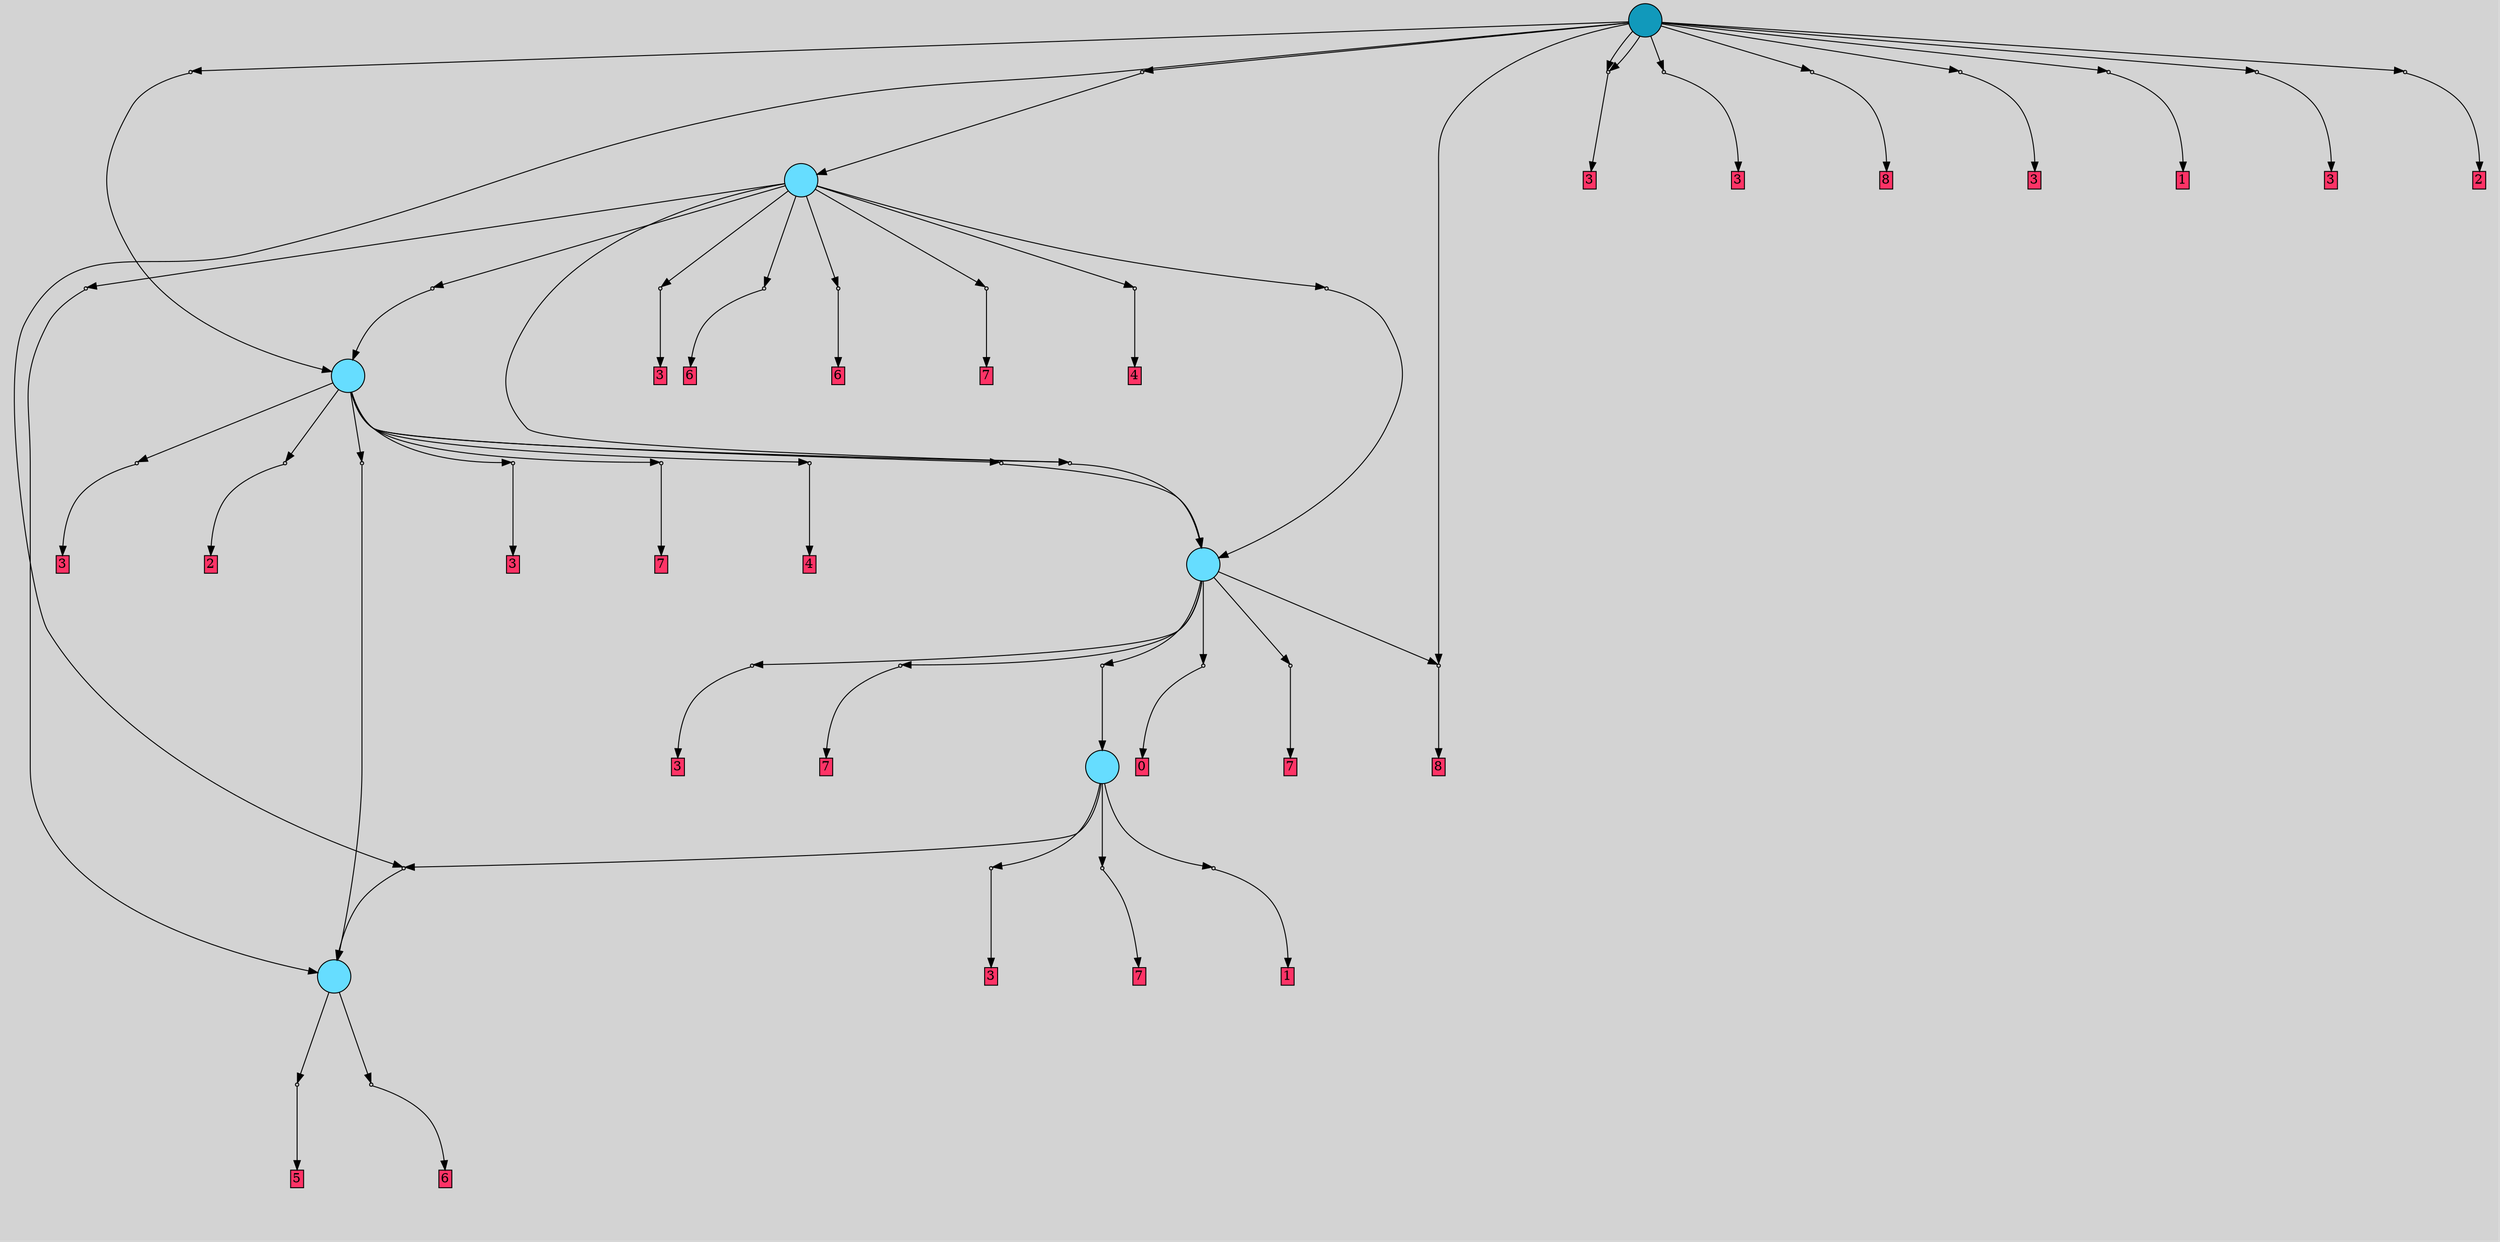 // File exported with GEGELATI v1.3.1
// On the 2024-07-08 17:14:32
// With the MARL::MarlTPGGraphDotExporter
digraph{
	graph[pad = "0.212, 0.055" bgcolor = lightgray]
	node[shape=circle style = filled label = ""]
		T5 [fillcolor="#66ddff"]
		T26 [fillcolor="#66ddff"]
		T55 [fillcolor="#66ddff"]
		T127 [fillcolor="#66ddff"]
		T135 [fillcolor="#66ddff"]
		T239 [fillcolor="#1199bb"]
		P7311 [fillcolor="#cccccc" shape=point] //
		I7311 [shape=box style=invis label="8|0&3|1#2|5&#92;n7|6&2|6#1|3&#92;n0|5&3|0#0|1&#92;n7|4&1|0#4|6&#92;n"]
		P7311 -> I7311[style=invis]
		A5808 [fillcolor="#ff3366" shape=box margin=0.03 width=0 height=0 label="5"]
		T5 -> P7311 -> A5808
		P7312 [fillcolor="#cccccc" shape=point] //
		I7312 [shape=box style=invis label="2|2&0|0#0|0&#92;n7|1&1|2#0|6&#92;n4|7&2|5#3|1&#92;n3|4&0|2#0|5&#92;n3|2&0|2#4|6&#92;n3|3&3|7#1|4&#92;n0|5&2|1#0|5&#92;n1|6&4|3#0|4&#92;n"]
		P7312 -> I7312[style=invis]
		A5809 [fillcolor="#ff3366" shape=box margin=0.03 width=0 height=0 label="6"]
		T5 -> P7312 -> A5809
		P7313 [fillcolor="#cccccc" shape=point] //
		I7313 [shape=box style=invis label="2|2&2|5#4|4&#92;n8|1&1|7#0|0&#92;n2|0&2|5#4|7&#92;n5|2&3|4#0|4&#92;n7|6&0|5#0|7&#92;n"]
		P7313 -> I7313[style=invis]
		A5810 [fillcolor="#ff3366" shape=box margin=0.03 width=0 height=0 label="3"]
		T26 -> P7313 -> A5810
		P7314 [fillcolor="#cccccc" shape=point] //
		I7314 [shape=box style=invis label="1|1&3|1#3|7&#92;n0|1&1|4#1|6&#92;n1|0&2|2#0|7&#92;n5|5&2|5#2|2&#92;n5|4&4|4#0|5&#92;n7|7&3|4#3|3&#92;n0|4&4|2#2|5&#92;n8|2&4|6#4|5&#92;n4|1&0|0#3|3&#92;n6|7&3|1#2|5&#92;n"]
		P7314 -> I7314[style=invis]
		A5811 [fillcolor="#ff3366" shape=box margin=0.03 width=0 height=0 label="7"]
		T26 -> P7314 -> A5811
		P7315 [fillcolor="#cccccc" shape=point] //
		I7315 [shape=box style=invis label="2|2&1|2#1|1&#92;n5|3&0|3#2|2&#92;n6|5&4|2#0|0&#92;n7|0&2|1#3|0&#92;n"]
		P7315 -> I7315[style=invis]
		T26 -> P7315 -> T5
		P7316 [fillcolor="#cccccc" shape=point] //
		I7316 [shape=box style=invis label="4|2&0|4#3|2&#92;n5|2&3|0#2|2&#92;n2|5&4|7#2|4&#92;n3|7&0|1#1|6&#92;n5|7&4|0#1|1&#92;n6|1&0|6#1|3&#92;n"]
		P7316 -> I7316[style=invis]
		A5812 [fillcolor="#ff3366" shape=box margin=0.03 width=0 height=0 label="1"]
		T26 -> P7316 -> A5812
		P7317 [fillcolor="#cccccc" shape=point] //
		I7317 [shape=box style=invis label="7|7&1|1#1|1&#92;n1|0&1|6#0|4&#92;n"]
		P7317 -> I7317[style=invis]
		T55 -> P7317 -> T26
		P7318 [fillcolor="#cccccc" shape=point] //
		I7318 [shape=box style=invis label="5|3&1|6#1|7&#92;n7|7&1|7#4|2&#92;n5|3&1|6#4|5&#92;n5|0&2|5#2|7&#92;n5|6&0|7#4|2&#92;n8|4&3|0#0|7&#92;n"]
		P7318 -> I7318[style=invis]
		A5813 [fillcolor="#ff3366" shape=box margin=0.03 width=0 height=0 label="8"]
		T55 -> P7318 -> A5813
		P7319 [fillcolor="#cccccc" shape=point] //
		I7319 [shape=box style=invis label="4|7&2|5#2|2&#92;n3|3&2|1#1|2&#92;n4|6&4|4#0|0&#92;n5|0&2|2#1|3&#92;n0|3&0|7#0|6&#92;n5|7&1|7#0|2&#92;n2|3&2|5#0|6&#92;n8|3&3|5#4|4&#92;n"]
		P7319 -> I7319[style=invis]
		A5814 [fillcolor="#ff3366" shape=box margin=0.03 width=0 height=0 label="0"]
		T55 -> P7319 -> A5814
		P7320 [fillcolor="#cccccc" shape=point] //
		I7320 [shape=box style=invis label="1|1&3|1#3|7&#92;n0|4&4|2#2|5&#92;n5|5&2|5#0|2&#92;n5|4&4|4#0|5&#92;n7|7&3|4#3|3&#92;n0|1&1|4#1|6&#92;n8|2&4|6#4|5&#92;n1|0&2|5#0|7&#92;n6|7&3|1#2|5&#92;n"]
		P7320 -> I7320[style=invis]
		A5815 [fillcolor="#ff3366" shape=box margin=0.03 width=0 height=0 label="7"]
		T55 -> P7320 -> A5815
		P7321 [fillcolor="#cccccc" shape=point] //
		I7321 [shape=box style=invis label="5|1&0|1#0|4&#92;n2|0&2|5#4|4&#92;n5|7&3|4#0|4&#92;n2|1&2|5#2|7&#92;n"]
		P7321 -> I7321[style=invis]
		A5816 [fillcolor="#ff3366" shape=box margin=0.03 width=0 height=0 label="3"]
		T55 -> P7321 -> A5816
		P7322 [fillcolor="#cccccc" shape=point] //
		I7322 [shape=box style=invis label="3|6&0|5#0|4&#92;n3|3&0|4#4|7&#92;n5|4&4|1#0|5&#92;n1|0&2|7#3|3&#92;n5|5&0|3#0|6&#92;n6|2&0|3#2|5&#92;n3|2&3|5#2|1&#92;n4|2&0|3#1|3&#92;n5|2&2|2#0|5&#92;n"]
		P7322 -> I7322[style=invis]
		A5817 [fillcolor="#ff3366" shape=box margin=0.03 width=0 height=0 label="7"]
		T55 -> P7322 -> A5817
		P7323 [fillcolor="#cccccc" shape=point] //
		I7323 [shape=box style=invis label="2|6&4|3#0|3&#92;n1|7&2|5#2|2&#92;n0|4&4|7#4|5&#92;n2|0&4|6#2|5&#92;n"]
		P7323 -> I7323[style=invis]
		A5818 [fillcolor="#ff3366" shape=box margin=0.03 width=0 height=0 label="4"]
		T127 -> P7323 -> A5818
		P7324 [fillcolor="#cccccc" shape=point] //
		I7324 [shape=box style=invis label="1|6&0|0#2|3&#92;n2|6&2|5#4|4&#92;n3|0&0|0#2|4&#92;n2|0&2|5#2|7&#92;n7|1&3|1#0|5&#92;n8|1&2|2#0|1&#92;n"]
		P7324 -> I7324[style=invis]
		T127 -> P7324 -> T55
		P7325 [fillcolor="#cccccc" shape=point] //
		I7325 [shape=box style=invis label="3|0&0|0#2|4&#92;n7|1&3|6#0|5&#92;n1|6&0|6#2|3&#92;n2|0&2|5#2|7&#92;n2|6&2|5#4|4&#92;n"]
		P7325 -> I7325[style=invis]
		T127 -> P7325 -> T55
		P7326 [fillcolor="#cccccc" shape=point] //
		I7326 [shape=box style=invis label="5|2&2|5#2|5&#92;n5|1&0|3#2|2&#92;n7|0&2|1#3|0&#92;n"]
		P7326 -> I7326[style=invis]
		T127 -> P7326 -> T5
		P7327 [fillcolor="#cccccc" shape=point] //
		I7327 [shape=box style=invis label="2|6&0|0#2|3&#92;n0|0&2|5#2|7&#92;n4|2&3|4#0|4&#92;n8|6&0|5#0|7&#92;n"]
		P7327 -> I7327[style=invis]
		A5819 [fillcolor="#ff3366" shape=box margin=0.03 width=0 height=0 label="3"]
		T127 -> P7327 -> A5819
		P7328 [fillcolor="#cccccc" shape=point] //
		I7328 [shape=box style=invis label="8|1&4|6#4|5&#92;n5|0&2|5#0|2&#92;n7|7&3|7#3|3&#92;n6|7&3|1#4|5&#92;n8|4&3|2#4|2&#92;n0|4&4|2#2|5&#92;n0|1&1|4#1|6&#92;n8|5&4|2#3|0&#92;n3|7&1|1#3|7&#92;n"]
		P7328 -> I7328[style=invis]
		A5820 [fillcolor="#ff3366" shape=box margin=0.03 width=0 height=0 label="2"]
		T127 -> P7328 -> A5820
		P7329 [fillcolor="#cccccc" shape=point] //
		I7329 [shape=box style=invis label="4|2&3|4#0|4&#92;n2|2&2|5#2|4&#92;n0|0&2|5#2|7&#92;n1|6&0|0#2|3&#92;n"]
		P7329 -> I7329[style=invis]
		A5821 [fillcolor="#ff3366" shape=box margin=0.03 width=0 height=0 label="3"]
		T127 -> P7329 -> A5821
		P7330 [fillcolor="#cccccc" shape=point] //
		I7330 [shape=box style=invis label="1|2&1|7#1|6&#92;n1|1&1|4#2|6&#92;n7|1&0|7#2|6&#92;n1|3&4|2#2|4&#92;n5|0&3|6#4|5&#92;n7|1&4|7#2|7&#92;n6|5&3|1#2|0&#92;n"]
		P7330 -> I7330[style=invis]
		A5822 [fillcolor="#ff3366" shape=box margin=0.03 width=0 height=0 label="7"]
		T127 -> P7330 -> A5822
		P7331 [fillcolor="#cccccc" shape=point] //
		I7331 [shape=box style=invis label="2|6&2|5#4|4&#92;n8|1&2|0#0|1&#92;n2|0&2|3#2|7&#92;n4|7&4|7#3|3&#92;n2|5&4|5#4|6&#92;n"]
		P7331 -> I7331[style=invis]
		T135 -> P7331 -> T55
		P7332 [fillcolor="#cccccc" shape=point] //
		I7332 [shape=box style=invis label="6|6&0|5#3|3&#92;n8|6&0|5#0|7&#92;n0|0&2|5#2|1&#92;n5|6&1|0#4|1&#92;n"]
		P7332 -> I7332[style=invis]
		A5823 [fillcolor="#ff3366" shape=box margin=0.03 width=0 height=0 label="3"]
		T135 -> P7332 -> A5823
		P7333 [fillcolor="#cccccc" shape=point] //
		I7333 [shape=box style=invis label="4|3&1|2#1|4&#92;n8|5&2|6#0|0&#92;n8|0&2|1#0|4&#92;n"]
		P7333 -> I7333[style=invis]
		T135 -> P7333 -> T127
		P7334 [fillcolor="#cccccc" shape=point] //
		I7334 [shape=box style=invis label="0|5&2|1#0|5&#92;n7|1&1|2#0|6&#92;n3|0&0|2#0|5&#92;n2|2&0|0#0|0&#92;n3|2&0|2#4|6&#92;n4|7&2|5#3|1&#92;n8|6&4|3#1|4&#92;n"]
		P7334 -> I7334[style=invis]
		A5824 [fillcolor="#ff3366" shape=box margin=0.03 width=0 height=0 label="6"]
		T135 -> P7334 -> A5824
		P7335 [fillcolor="#cccccc" shape=point] //
		I7335 [shape=box style=invis label="4|2&0|7#3|2&#92;n5|2&3|0#2|2&#92;n2|5&4|7#2|4&#92;n5|7&4|0#1|1&#92;n3|7&0|1#1|6&#92;n6|1&0|6#1|3&#92;n"]
		P7335 -> I7335[style=invis]
		A5825 [fillcolor="#ff3366" shape=box margin=0.03 width=0 height=0 label="6"]
		T135 -> P7335 -> A5825
		P7336 [fillcolor="#cccccc" shape=point] //
		I7336 [shape=box style=invis label="1|2&1|7#1|6&#92;n7|1&4|7#2|7&#92;n1|3&4|2#2|4&#92;n5|0&3|6#4|5&#92;n1|1&1|4#2|7&#92;n6|5&3|1#2|0&#92;n"]
		P7336 -> I7336[style=invis]
		A5826 [fillcolor="#ff3366" shape=box margin=0.03 width=0 height=0 label="7"]
		T135 -> P7336 -> A5826
		T135 -> P7324
		P7337 [fillcolor="#cccccc" shape=point] //
		I7337 [shape=box style=invis label="1|3&3|6#3|0&#92;n2|1&4|6#2|0&#92;n6|0&0|3#1|6&#92;n7|4&4|6#3|4&#92;n"]
		P7337 -> I7337[style=invis]
		T135 -> P7337 -> T5
		P7338 [fillcolor="#cccccc" shape=point] //
		I7338 [shape=box style=invis label="2|0&4|6#2|5&#92;n2|5&1|4#3|6&#92;n0|4&4|7#4|5&#92;n1|7&4|5#2|2&#92;n7|7&0|5#3|4&#92;n"]
		P7338 -> I7338[style=invis]
		A5827 [fillcolor="#ff3366" shape=box margin=0.03 width=0 height=0 label="4"]
		T135 -> P7338 -> A5827
		P7339 [fillcolor="#cccccc" shape=point] //
		I7339 [shape=box style=invis label="7|0&1|2#3|7&#92;n4|6&2|5#4|4&#92;n7|1&3|1#0|5&#92;n3|0&0|0#2|4&#92;n2|0&2|5#2|5&#92;n1|6&2|0#2|3&#92;n8|1&2|2#0|1&#92;n"]
		P7339 -> I7339[style=invis]
		T239 -> P7339 -> T135
		P7340 [fillcolor="#cccccc" shape=point] //
		I7340 [shape=box style=invis label="4|2&3|4#0|4&#92;n0|0&2|5#2|7&#92;n8|6&0|5#0|7&#92;n1|6&0|0#2|3&#92;n6|2&2|5#4|4&#92;n"]
		P7340 -> I7340[style=invis]
		A5828 [fillcolor="#ff3366" shape=box margin=0.03 width=0 height=0 label="3"]
		T239 -> P7340 -> A5828
		T239 -> P7318
		P7341 [fillcolor="#cccccc" shape=point] //
		I7341 [shape=box style=invis label="2|5&2|0#2|4&#92;n8|1&1|7#0|0&#92;n7|0&2|0#1|0&#92;n5|2&3|3#0|4&#92;n"]
		P7341 -> I7341[style=invis]
		A5829 [fillcolor="#ff3366" shape=box margin=0.03 width=0 height=0 label="3"]
		T239 -> P7341 -> A5829
		P7342 [fillcolor="#cccccc" shape=point] //
		I7342 [shape=box style=invis label="7|7&1|7#4|2&#92;n5|0&2|5#2|5&#92;n5|5&1|6#1|7&#92;n5|6&0|7#4|2&#92;n8|4&3|0#0|7&#92;n"]
		P7342 -> I7342[style=invis]
		A5830 [fillcolor="#ff3366" shape=box margin=0.03 width=0 height=0 label="8"]
		T239 -> P7342 -> A5830
		P7343 [fillcolor="#cccccc" shape=point] //
		I7343 [shape=box style=invis label="8|1&2|2#0|1&#92;n2|6&2|5#4|4&#92;n3|6&0|5#0|7&#92;n7|1&3|1#2|5&#92;n2|0&2|5#2|7&#92;n3|0&0|0#2|4&#92;n1|6&0|0#2|3&#92;n4|2&3|0#2|2&#92;n"]
		P7343 -> I7343[style=invis]
		A5831 [fillcolor="#ff3366" shape=box margin=0.03 width=0 height=0 label="3"]
		T239 -> P7343 -> A5831
		P7344 [fillcolor="#cccccc" shape=point] //
		I7344 [shape=box style=invis label="8|0&1|0#1|6&#92;n0|1&0|4#4|1&#92;n"]
		P7344 -> I7344[style=invis]
		T239 -> P7344 -> T127
		P7345 [fillcolor="#cccccc" shape=point] //
		I7345 [shape=box style=invis label="7|3&1|2#4|7&#92;n2|5&4|7#2|0&#92;n5|7&4|7#3|1&#92;n0|0&0|3#3|5&#92;n"]
		P7345 -> I7345[style=invis]
		A5832 [fillcolor="#ff3366" shape=box margin=0.03 width=0 height=0 label="1"]
		T239 -> P7345 -> A5832
		P7346 [fillcolor="#cccccc" shape=point] //
		I7346 [shape=box style=invis label="0|0&2|5#2|7&#92;n8|6&3|5#0|7&#92;n1|6&0|0#2|3&#92;n4|2&4|4#0|4&#92;n5|4&3|7#3|6&#92;n6|2&2|5#4|4&#92;n"]
		P7346 -> I7346[style=invis]
		A5833 [fillcolor="#ff3366" shape=box margin=0.03 width=0 height=0 label="3"]
		T239 -> P7346 -> A5833
		P7347 [fillcolor="#cccccc" shape=point] //
		I7347 [shape=box style=invis label="6|6&4|7#1|7&#92;n8|5&4|2#3|0&#92;n8|4&3|1#4|4&#92;n4|0&2|5#0|2&#92;n2|3&4|6#4|6&#92;n0|1&2|7#1|7&#92;n7|7&3|7#3|1&#92;n3|7&1|4#3|7&#92;n3|6&2|7#3|5&#92;n0|1&1|4#2|6&#92;n"]
		P7347 -> I7347[style=invis]
		A5834 [fillcolor="#ff3366" shape=box margin=0.03 width=0 height=0 label="2"]
		T239 -> P7347 -> A5834
		T239 -> P7315
		T239 -> P7340
		{ rank= same T239 }
}
